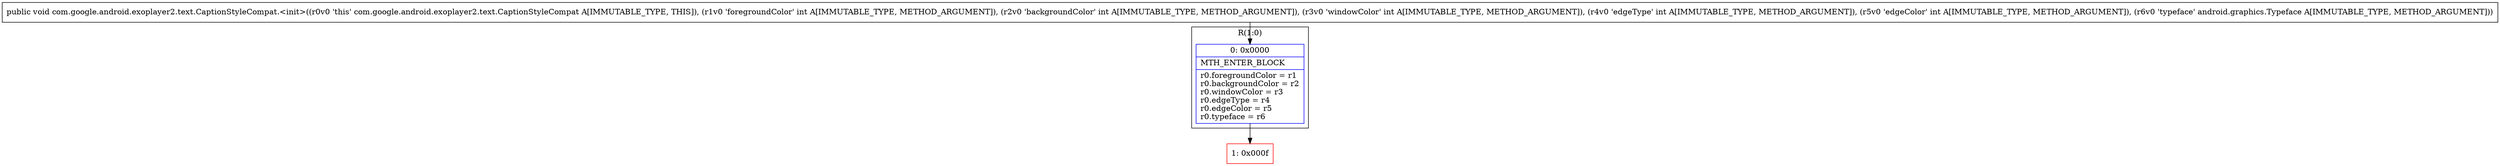 digraph "CFG forcom.google.android.exoplayer2.text.CaptionStyleCompat.\<init\>(IIIIILandroid\/graphics\/Typeface;)V" {
subgraph cluster_Region_236675340 {
label = "R(1:0)";
node [shape=record,color=blue];
Node_0 [shape=record,label="{0\:\ 0x0000|MTH_ENTER_BLOCK\l|r0.foregroundColor = r1\lr0.backgroundColor = r2\lr0.windowColor = r3\lr0.edgeType = r4\lr0.edgeColor = r5\lr0.typeface = r6\l}"];
}
Node_1 [shape=record,color=red,label="{1\:\ 0x000f}"];
MethodNode[shape=record,label="{public void com.google.android.exoplayer2.text.CaptionStyleCompat.\<init\>((r0v0 'this' com.google.android.exoplayer2.text.CaptionStyleCompat A[IMMUTABLE_TYPE, THIS]), (r1v0 'foregroundColor' int A[IMMUTABLE_TYPE, METHOD_ARGUMENT]), (r2v0 'backgroundColor' int A[IMMUTABLE_TYPE, METHOD_ARGUMENT]), (r3v0 'windowColor' int A[IMMUTABLE_TYPE, METHOD_ARGUMENT]), (r4v0 'edgeType' int A[IMMUTABLE_TYPE, METHOD_ARGUMENT]), (r5v0 'edgeColor' int A[IMMUTABLE_TYPE, METHOD_ARGUMENT]), (r6v0 'typeface' android.graphics.Typeface A[IMMUTABLE_TYPE, METHOD_ARGUMENT])) }"];
MethodNode -> Node_0;
Node_0 -> Node_1;
}

